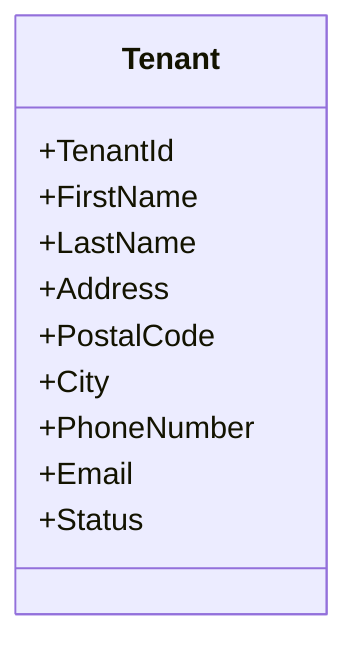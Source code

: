 classDiagram
	class Tenant {
		+TenantId
		+FirstName
		+LastName
		+Address
		+PostalCode
		+City
		+PhoneNumber		
		+Email
		+Status
		}